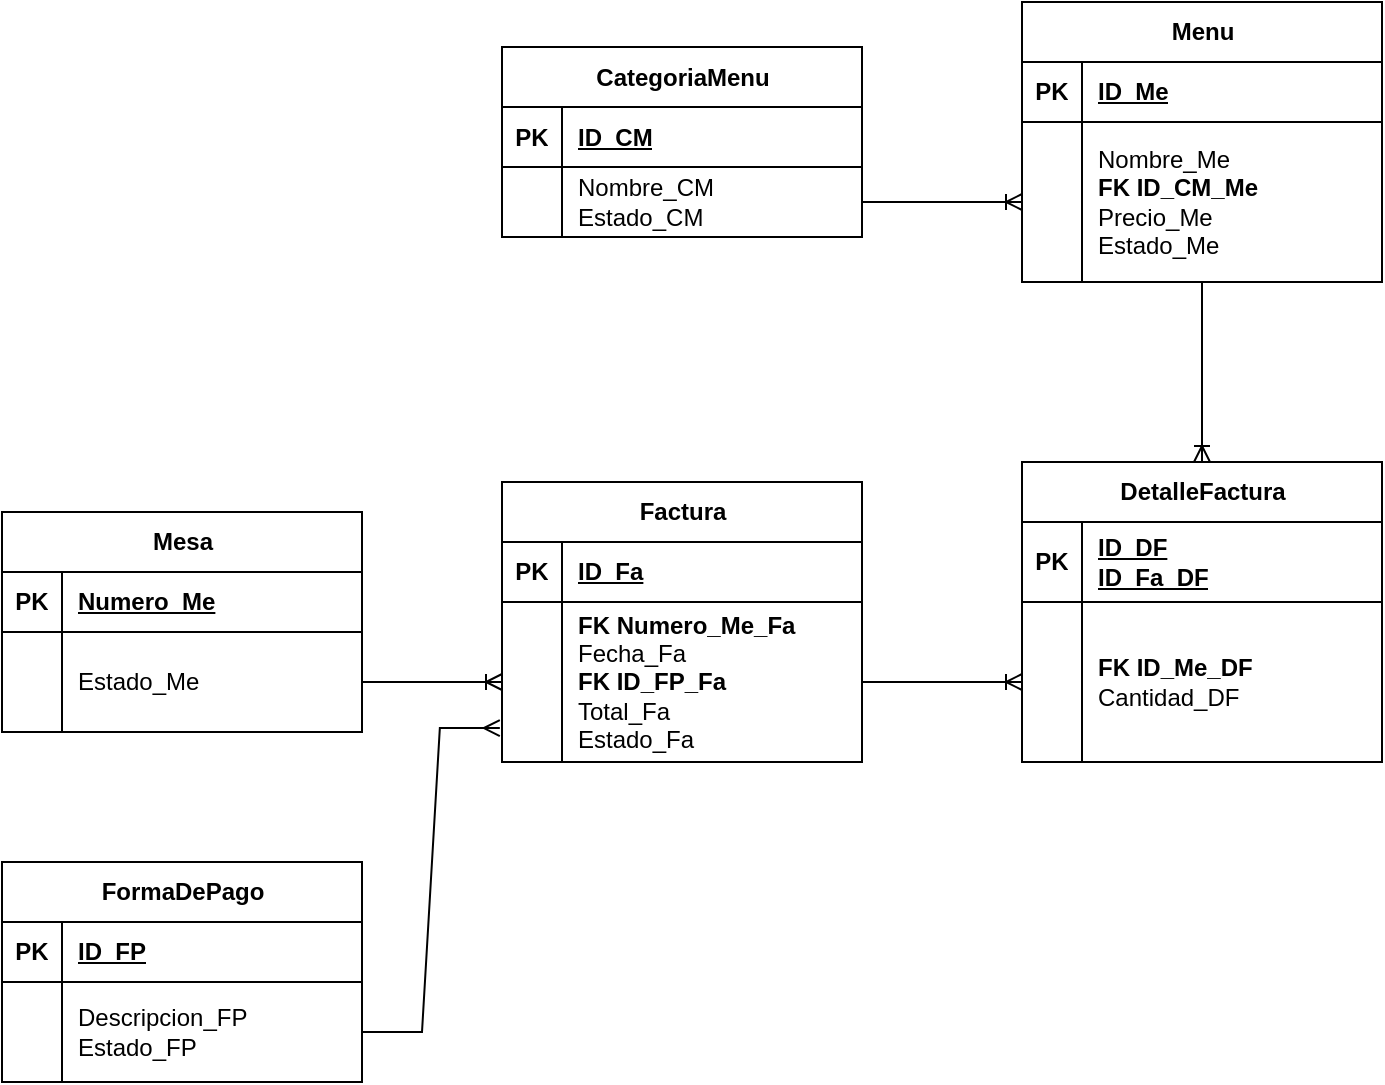 <mxfile version="24.6.4" type="device">
  <diagram name="Página-1" id="OLAJV2qHixesI835VgC8">
    <mxGraphModel dx="2501" dy="780" grid="1" gridSize="10" guides="1" tooltips="1" connect="1" arrows="1" fold="1" page="1" pageScale="1" pageWidth="827" pageHeight="1169" math="0" shadow="0">
      <root>
        <mxCell id="0" />
        <mxCell id="1" parent="0" />
        <mxCell id="FtpkiO0F2ioGwn3cDQ_S-1" value="Menu" style="shape=table;startSize=30;container=1;collapsible=1;childLayout=tableLayout;fixedRows=1;rowLines=0;fontStyle=1;align=center;resizeLast=1;html=1;" parent="1" vertex="1">
          <mxGeometry x="340" y="180" width="180" height="140" as="geometry" />
        </mxCell>
        <mxCell id="FtpkiO0F2ioGwn3cDQ_S-2" value="" style="shape=tableRow;horizontal=0;startSize=0;swimlaneHead=0;swimlaneBody=0;fillColor=none;collapsible=0;dropTarget=0;points=[[0,0.5],[1,0.5]];portConstraint=eastwest;top=0;left=0;right=0;bottom=1;" parent="FtpkiO0F2ioGwn3cDQ_S-1" vertex="1">
          <mxGeometry y="30" width="180" height="30" as="geometry" />
        </mxCell>
        <mxCell id="FtpkiO0F2ioGwn3cDQ_S-3" value="PK" style="shape=partialRectangle;connectable=0;fillColor=none;top=0;left=0;bottom=0;right=0;fontStyle=1;overflow=hidden;whiteSpace=wrap;html=1;" parent="FtpkiO0F2ioGwn3cDQ_S-2" vertex="1">
          <mxGeometry width="30" height="30" as="geometry">
            <mxRectangle width="30" height="30" as="alternateBounds" />
          </mxGeometry>
        </mxCell>
        <mxCell id="FtpkiO0F2ioGwn3cDQ_S-4" value="ID_Me" style="shape=partialRectangle;connectable=0;fillColor=none;top=0;left=0;bottom=0;right=0;align=left;spacingLeft=6;fontStyle=5;overflow=hidden;whiteSpace=wrap;html=1;" parent="FtpkiO0F2ioGwn3cDQ_S-2" vertex="1">
          <mxGeometry x="30" width="150" height="30" as="geometry">
            <mxRectangle width="150" height="30" as="alternateBounds" />
          </mxGeometry>
        </mxCell>
        <mxCell id="FtpkiO0F2ioGwn3cDQ_S-5" value="" style="shape=tableRow;horizontal=0;startSize=0;swimlaneHead=0;swimlaneBody=0;fillColor=none;collapsible=0;dropTarget=0;points=[[0,0.5],[1,0.5]];portConstraint=eastwest;top=0;left=0;right=0;bottom=0;" parent="FtpkiO0F2ioGwn3cDQ_S-1" vertex="1">
          <mxGeometry y="60" width="180" height="80" as="geometry" />
        </mxCell>
        <mxCell id="FtpkiO0F2ioGwn3cDQ_S-6" value="&amp;nbsp;" style="shape=partialRectangle;connectable=0;fillColor=none;top=0;left=0;bottom=0;right=0;editable=1;overflow=hidden;whiteSpace=wrap;html=1;" parent="FtpkiO0F2ioGwn3cDQ_S-5" vertex="1">
          <mxGeometry width="30" height="80" as="geometry">
            <mxRectangle width="30" height="80" as="alternateBounds" />
          </mxGeometry>
        </mxCell>
        <mxCell id="FtpkiO0F2ioGwn3cDQ_S-7" value="Nombre_Me&lt;div&gt;&lt;b&gt;FK ID_CM_Me&lt;/b&gt;&lt;/div&gt;&lt;div&gt;Precio_Me&lt;/div&gt;&lt;div&gt;Estado_Me&lt;/div&gt;" style="shape=partialRectangle;connectable=0;fillColor=none;top=0;left=0;bottom=0;right=0;align=left;spacingLeft=6;overflow=hidden;whiteSpace=wrap;html=1;" parent="FtpkiO0F2ioGwn3cDQ_S-5" vertex="1">
          <mxGeometry x="30" width="150" height="80" as="geometry">
            <mxRectangle width="150" height="80" as="alternateBounds" />
          </mxGeometry>
        </mxCell>
        <mxCell id="FtpkiO0F2ioGwn3cDQ_S-14" value="CategoriaMenu" style="shape=table;startSize=30;container=1;collapsible=1;childLayout=tableLayout;fixedRows=1;rowLines=0;fontStyle=1;align=center;resizeLast=1;html=1;" parent="1" vertex="1">
          <mxGeometry x="80" y="202.5" width="180" height="95" as="geometry" />
        </mxCell>
        <mxCell id="FtpkiO0F2ioGwn3cDQ_S-15" value="" style="shape=tableRow;horizontal=0;startSize=0;swimlaneHead=0;swimlaneBody=0;fillColor=none;collapsible=0;dropTarget=0;points=[[0,0.5],[1,0.5]];portConstraint=eastwest;top=0;left=0;right=0;bottom=1;" parent="FtpkiO0F2ioGwn3cDQ_S-14" vertex="1">
          <mxGeometry y="30" width="180" height="30" as="geometry" />
        </mxCell>
        <mxCell id="FtpkiO0F2ioGwn3cDQ_S-16" value="PK" style="shape=partialRectangle;connectable=0;fillColor=none;top=0;left=0;bottom=0;right=0;fontStyle=1;overflow=hidden;whiteSpace=wrap;html=1;" parent="FtpkiO0F2ioGwn3cDQ_S-15" vertex="1">
          <mxGeometry width="30" height="30" as="geometry">
            <mxRectangle width="30" height="30" as="alternateBounds" />
          </mxGeometry>
        </mxCell>
        <mxCell id="FtpkiO0F2ioGwn3cDQ_S-17" value="ID_CM" style="shape=partialRectangle;connectable=0;fillColor=none;top=0;left=0;bottom=0;right=0;align=left;spacingLeft=6;fontStyle=5;overflow=hidden;whiteSpace=wrap;html=1;" parent="FtpkiO0F2ioGwn3cDQ_S-15" vertex="1">
          <mxGeometry x="30" width="150" height="30" as="geometry">
            <mxRectangle width="150" height="30" as="alternateBounds" />
          </mxGeometry>
        </mxCell>
        <mxCell id="FtpkiO0F2ioGwn3cDQ_S-18" value="" style="shape=tableRow;horizontal=0;startSize=0;swimlaneHead=0;swimlaneBody=0;fillColor=none;collapsible=0;dropTarget=0;points=[[0,0.5],[1,0.5]];portConstraint=eastwest;top=0;left=0;right=0;bottom=0;" parent="FtpkiO0F2ioGwn3cDQ_S-14" vertex="1">
          <mxGeometry y="60" width="180" height="35" as="geometry" />
        </mxCell>
        <mxCell id="FtpkiO0F2ioGwn3cDQ_S-19" value="" style="shape=partialRectangle;connectable=0;fillColor=none;top=0;left=0;bottom=0;right=0;editable=1;overflow=hidden;whiteSpace=wrap;html=1;" parent="FtpkiO0F2ioGwn3cDQ_S-18" vertex="1">
          <mxGeometry width="30" height="35" as="geometry">
            <mxRectangle width="30" height="35" as="alternateBounds" />
          </mxGeometry>
        </mxCell>
        <mxCell id="FtpkiO0F2ioGwn3cDQ_S-20" value="Nombre_CM&lt;div&gt;Estado_CM&lt;/div&gt;" style="shape=partialRectangle;connectable=0;fillColor=none;top=0;left=0;bottom=0;right=0;align=left;spacingLeft=6;overflow=hidden;whiteSpace=wrap;html=1;" parent="FtpkiO0F2ioGwn3cDQ_S-18" vertex="1">
          <mxGeometry x="30" width="150" height="35" as="geometry">
            <mxRectangle width="150" height="35" as="alternateBounds" />
          </mxGeometry>
        </mxCell>
        <mxCell id="FtpkiO0F2ioGwn3cDQ_S-22" value="Factura" style="shape=table;startSize=30;container=1;collapsible=1;childLayout=tableLayout;fixedRows=1;rowLines=0;fontStyle=1;align=center;resizeLast=1;html=1;" parent="1" vertex="1">
          <mxGeometry x="80" y="420" width="180" height="140" as="geometry" />
        </mxCell>
        <mxCell id="FtpkiO0F2ioGwn3cDQ_S-23" value="" style="shape=tableRow;horizontal=0;startSize=0;swimlaneHead=0;swimlaneBody=0;fillColor=none;collapsible=0;dropTarget=0;points=[[0,0.5],[1,0.5]];portConstraint=eastwest;top=0;left=0;right=0;bottom=1;" parent="FtpkiO0F2ioGwn3cDQ_S-22" vertex="1">
          <mxGeometry y="30" width="180" height="30" as="geometry" />
        </mxCell>
        <mxCell id="FtpkiO0F2ioGwn3cDQ_S-24" value="PK" style="shape=partialRectangle;connectable=0;fillColor=none;top=0;left=0;bottom=0;right=0;fontStyle=1;overflow=hidden;whiteSpace=wrap;html=1;" parent="FtpkiO0F2ioGwn3cDQ_S-23" vertex="1">
          <mxGeometry width="30" height="30" as="geometry">
            <mxRectangle width="30" height="30" as="alternateBounds" />
          </mxGeometry>
        </mxCell>
        <mxCell id="FtpkiO0F2ioGwn3cDQ_S-25" value="ID_Fa" style="shape=partialRectangle;connectable=0;fillColor=none;top=0;left=0;bottom=0;right=0;align=left;spacingLeft=6;fontStyle=5;overflow=hidden;whiteSpace=wrap;html=1;" parent="FtpkiO0F2ioGwn3cDQ_S-23" vertex="1">
          <mxGeometry x="30" width="150" height="30" as="geometry">
            <mxRectangle width="150" height="30" as="alternateBounds" />
          </mxGeometry>
        </mxCell>
        <mxCell id="FtpkiO0F2ioGwn3cDQ_S-26" value="" style="shape=tableRow;horizontal=0;startSize=0;swimlaneHead=0;swimlaneBody=0;fillColor=none;collapsible=0;dropTarget=0;points=[[0,0.5],[1,0.5]];portConstraint=eastwest;top=0;left=0;right=0;bottom=0;" parent="FtpkiO0F2ioGwn3cDQ_S-22" vertex="1">
          <mxGeometry y="60" width="180" height="80" as="geometry" />
        </mxCell>
        <mxCell id="FtpkiO0F2ioGwn3cDQ_S-27" value="&amp;nbsp;" style="shape=partialRectangle;connectable=0;fillColor=none;top=0;left=0;bottom=0;right=0;editable=1;overflow=hidden;whiteSpace=wrap;html=1;" parent="FtpkiO0F2ioGwn3cDQ_S-26" vertex="1">
          <mxGeometry width="30" height="80" as="geometry">
            <mxRectangle width="30" height="80" as="alternateBounds" />
          </mxGeometry>
        </mxCell>
        <mxCell id="FtpkiO0F2ioGwn3cDQ_S-28" value="&lt;div&gt;&lt;b&gt;FK Numero_Me_Fa&lt;/b&gt;&lt;/div&gt;&lt;div&gt;Fecha_Fa&lt;/div&gt;&lt;b&gt;FK ID_FP_Fa&lt;/b&gt;&lt;div&gt;Total_Fa&lt;/div&gt;&lt;div&gt;Estado_Fa&lt;br&gt;&lt;/div&gt;" style="shape=partialRectangle;connectable=0;fillColor=none;top=0;left=0;bottom=0;right=0;align=left;spacingLeft=6;overflow=hidden;whiteSpace=wrap;html=1;" parent="FtpkiO0F2ioGwn3cDQ_S-26" vertex="1">
          <mxGeometry x="30" width="150" height="80" as="geometry">
            <mxRectangle width="150" height="80" as="alternateBounds" />
          </mxGeometry>
        </mxCell>
        <mxCell id="FtpkiO0F2ioGwn3cDQ_S-36" value="DetalleFactura" style="shape=table;startSize=30;container=1;collapsible=1;childLayout=tableLayout;fixedRows=1;rowLines=0;fontStyle=1;align=center;resizeLast=1;html=1;" parent="1" vertex="1">
          <mxGeometry x="340" y="410" width="180" height="150" as="geometry" />
        </mxCell>
        <mxCell id="FtpkiO0F2ioGwn3cDQ_S-37" value="" style="shape=tableRow;horizontal=0;startSize=0;swimlaneHead=0;swimlaneBody=0;fillColor=none;collapsible=0;dropTarget=0;points=[[0,0.5],[1,0.5]];portConstraint=eastwest;top=0;left=0;right=0;bottom=1;" parent="FtpkiO0F2ioGwn3cDQ_S-36" vertex="1">
          <mxGeometry y="30" width="180" height="40" as="geometry" />
        </mxCell>
        <mxCell id="FtpkiO0F2ioGwn3cDQ_S-38" value="PK" style="shape=partialRectangle;connectable=0;fillColor=none;top=0;left=0;bottom=0;right=0;fontStyle=1;overflow=hidden;whiteSpace=wrap;html=1;" parent="FtpkiO0F2ioGwn3cDQ_S-37" vertex="1">
          <mxGeometry width="30" height="40" as="geometry">
            <mxRectangle width="30" height="40" as="alternateBounds" />
          </mxGeometry>
        </mxCell>
        <mxCell id="FtpkiO0F2ioGwn3cDQ_S-39" value="&lt;div&gt;ID_DF&lt;/div&gt;ID_Fa_DF" style="shape=partialRectangle;connectable=0;fillColor=none;top=0;left=0;bottom=0;right=0;align=left;spacingLeft=6;fontStyle=5;overflow=hidden;whiteSpace=wrap;html=1;" parent="FtpkiO0F2ioGwn3cDQ_S-37" vertex="1">
          <mxGeometry x="30" width="150" height="40" as="geometry">
            <mxRectangle width="150" height="40" as="alternateBounds" />
          </mxGeometry>
        </mxCell>
        <mxCell id="FtpkiO0F2ioGwn3cDQ_S-40" value="" style="shape=tableRow;horizontal=0;startSize=0;swimlaneHead=0;swimlaneBody=0;fillColor=none;collapsible=0;dropTarget=0;points=[[0,0.5],[1,0.5]];portConstraint=eastwest;top=0;left=0;right=0;bottom=0;" parent="FtpkiO0F2ioGwn3cDQ_S-36" vertex="1">
          <mxGeometry y="70" width="180" height="80" as="geometry" />
        </mxCell>
        <mxCell id="FtpkiO0F2ioGwn3cDQ_S-41" value="&amp;nbsp;" style="shape=partialRectangle;connectable=0;fillColor=none;top=0;left=0;bottom=0;right=0;editable=1;overflow=hidden;whiteSpace=wrap;html=1;" parent="FtpkiO0F2ioGwn3cDQ_S-40" vertex="1">
          <mxGeometry width="30" height="80" as="geometry">
            <mxRectangle width="30" height="80" as="alternateBounds" />
          </mxGeometry>
        </mxCell>
        <mxCell id="FtpkiO0F2ioGwn3cDQ_S-42" value="&lt;div&gt;&lt;b&gt;FK ID_Me_DF&lt;/b&gt;&lt;/div&gt;&lt;div&gt;&lt;span style=&quot;background-color: initial;&quot;&gt;Cantidad_DF&lt;/span&gt;&lt;br&gt;&lt;/div&gt;" style="shape=partialRectangle;connectable=0;fillColor=none;top=0;left=0;bottom=0;right=0;align=left;spacingLeft=6;overflow=hidden;whiteSpace=wrap;html=1;" parent="FtpkiO0F2ioGwn3cDQ_S-40" vertex="1">
          <mxGeometry x="30" width="150" height="80" as="geometry">
            <mxRectangle width="150" height="80" as="alternateBounds" />
          </mxGeometry>
        </mxCell>
        <mxCell id="FtpkiO0F2ioGwn3cDQ_S-43" value="Mesa" style="shape=table;startSize=30;container=1;collapsible=1;childLayout=tableLayout;fixedRows=1;rowLines=0;fontStyle=1;align=center;resizeLast=1;html=1;" parent="1" vertex="1">
          <mxGeometry x="-170" y="435" width="180" height="110" as="geometry" />
        </mxCell>
        <mxCell id="FtpkiO0F2ioGwn3cDQ_S-44" value="" style="shape=tableRow;horizontal=0;startSize=0;swimlaneHead=0;swimlaneBody=0;fillColor=none;collapsible=0;dropTarget=0;points=[[0,0.5],[1,0.5]];portConstraint=eastwest;top=0;left=0;right=0;bottom=1;" parent="FtpkiO0F2ioGwn3cDQ_S-43" vertex="1">
          <mxGeometry y="30" width="180" height="30" as="geometry" />
        </mxCell>
        <mxCell id="FtpkiO0F2ioGwn3cDQ_S-45" value="PK" style="shape=partialRectangle;connectable=0;fillColor=none;top=0;left=0;bottom=0;right=0;fontStyle=1;overflow=hidden;whiteSpace=wrap;html=1;" parent="FtpkiO0F2ioGwn3cDQ_S-44" vertex="1">
          <mxGeometry width="30" height="30" as="geometry">
            <mxRectangle width="30" height="30" as="alternateBounds" />
          </mxGeometry>
        </mxCell>
        <mxCell id="FtpkiO0F2ioGwn3cDQ_S-46" value="Numero_Me" style="shape=partialRectangle;connectable=0;fillColor=none;top=0;left=0;bottom=0;right=0;align=left;spacingLeft=6;fontStyle=5;overflow=hidden;whiteSpace=wrap;html=1;" parent="FtpkiO0F2ioGwn3cDQ_S-44" vertex="1">
          <mxGeometry x="30" width="150" height="30" as="geometry">
            <mxRectangle width="150" height="30" as="alternateBounds" />
          </mxGeometry>
        </mxCell>
        <mxCell id="FtpkiO0F2ioGwn3cDQ_S-47" value="" style="shape=tableRow;horizontal=0;startSize=0;swimlaneHead=0;swimlaneBody=0;fillColor=none;collapsible=0;dropTarget=0;points=[[0,0.5],[1,0.5]];portConstraint=eastwest;top=0;left=0;right=0;bottom=0;" parent="FtpkiO0F2ioGwn3cDQ_S-43" vertex="1">
          <mxGeometry y="60" width="180" height="50" as="geometry" />
        </mxCell>
        <mxCell id="FtpkiO0F2ioGwn3cDQ_S-48" value="&amp;nbsp;" style="shape=partialRectangle;connectable=0;fillColor=none;top=0;left=0;bottom=0;right=0;editable=1;overflow=hidden;whiteSpace=wrap;html=1;" parent="FtpkiO0F2ioGwn3cDQ_S-47" vertex="1">
          <mxGeometry width="30" height="50" as="geometry">
            <mxRectangle width="30" height="50" as="alternateBounds" />
          </mxGeometry>
        </mxCell>
        <mxCell id="FtpkiO0F2ioGwn3cDQ_S-49" value="&lt;div&gt;Estado_Me&lt;br&gt;&lt;/div&gt;" style="shape=partialRectangle;connectable=0;fillColor=none;top=0;left=0;bottom=0;right=0;align=left;spacingLeft=6;overflow=hidden;whiteSpace=wrap;html=1;" parent="FtpkiO0F2ioGwn3cDQ_S-47" vertex="1">
          <mxGeometry x="30" width="150" height="50" as="geometry">
            <mxRectangle width="150" height="50" as="alternateBounds" />
          </mxGeometry>
        </mxCell>
        <mxCell id="FtpkiO0F2ioGwn3cDQ_S-50" value="" style="fontSize=12;html=1;endArrow=ERoneToMany;rounded=0;entryX=0.5;entryY=0;entryDx=0;entryDy=0;" parent="1" target="FtpkiO0F2ioGwn3cDQ_S-36" edge="1">
          <mxGeometry width="100" height="100" relative="1" as="geometry">
            <mxPoint x="430" y="320" as="sourcePoint" />
            <mxPoint x="630" y="370" as="targetPoint" />
          </mxGeometry>
        </mxCell>
        <mxCell id="FtpkiO0F2ioGwn3cDQ_S-51" value="" style="edgeStyle=entityRelationEdgeStyle;fontSize=12;html=1;endArrow=ERoneToMany;rounded=0;exitX=1;exitY=0.5;exitDx=0;exitDy=0;entryX=0;entryY=0.5;entryDx=0;entryDy=0;" parent="1" source="FtpkiO0F2ioGwn3cDQ_S-26" target="FtpkiO0F2ioGwn3cDQ_S-40" edge="1">
          <mxGeometry width="100" height="100" relative="1" as="geometry">
            <mxPoint x="360" y="370" as="sourcePoint" />
            <mxPoint x="460" y="270" as="targetPoint" />
          </mxGeometry>
        </mxCell>
        <mxCell id="FtpkiO0F2ioGwn3cDQ_S-52" value="" style="edgeStyle=entityRelationEdgeStyle;fontSize=12;html=1;endArrow=ERoneToMany;rounded=0;entryX=0;entryY=0.5;entryDx=0;entryDy=0;exitX=1;exitY=0.5;exitDx=0;exitDy=0;" parent="1" source="FtpkiO0F2ioGwn3cDQ_S-47" target="FtpkiO0F2ioGwn3cDQ_S-26" edge="1">
          <mxGeometry width="100" height="100" relative="1" as="geometry">
            <mxPoint x="610" y="525" as="sourcePoint" />
            <mxPoint x="460" y="270" as="targetPoint" />
          </mxGeometry>
        </mxCell>
        <mxCell id="FtpkiO0F2ioGwn3cDQ_S-54" value="FormaDePago" style="shape=table;startSize=30;container=1;collapsible=1;childLayout=tableLayout;fixedRows=1;rowLines=0;fontStyle=1;align=center;resizeLast=1;html=1;" parent="1" vertex="1">
          <mxGeometry x="-170" y="610" width="180" height="110" as="geometry" />
        </mxCell>
        <mxCell id="FtpkiO0F2ioGwn3cDQ_S-55" value="" style="shape=tableRow;horizontal=0;startSize=0;swimlaneHead=0;swimlaneBody=0;fillColor=none;collapsible=0;dropTarget=0;points=[[0,0.5],[1,0.5]];portConstraint=eastwest;top=0;left=0;right=0;bottom=1;" parent="FtpkiO0F2ioGwn3cDQ_S-54" vertex="1">
          <mxGeometry y="30" width="180" height="30" as="geometry" />
        </mxCell>
        <mxCell id="FtpkiO0F2ioGwn3cDQ_S-56" value="PK" style="shape=partialRectangle;connectable=0;fillColor=none;top=0;left=0;bottom=0;right=0;fontStyle=1;overflow=hidden;whiteSpace=wrap;html=1;" parent="FtpkiO0F2ioGwn3cDQ_S-55" vertex="1">
          <mxGeometry width="30" height="30" as="geometry">
            <mxRectangle width="30" height="30" as="alternateBounds" />
          </mxGeometry>
        </mxCell>
        <mxCell id="FtpkiO0F2ioGwn3cDQ_S-57" value="ID_FP" style="shape=partialRectangle;connectable=0;fillColor=none;top=0;left=0;bottom=0;right=0;align=left;spacingLeft=6;fontStyle=5;overflow=hidden;whiteSpace=wrap;html=1;" parent="FtpkiO0F2ioGwn3cDQ_S-55" vertex="1">
          <mxGeometry x="30" width="150" height="30" as="geometry">
            <mxRectangle width="150" height="30" as="alternateBounds" />
          </mxGeometry>
        </mxCell>
        <mxCell id="FtpkiO0F2ioGwn3cDQ_S-58" value="" style="shape=tableRow;horizontal=0;startSize=0;swimlaneHead=0;swimlaneBody=0;fillColor=none;collapsible=0;dropTarget=0;points=[[0,0.5],[1,0.5]];portConstraint=eastwest;top=0;left=0;right=0;bottom=0;" parent="FtpkiO0F2ioGwn3cDQ_S-54" vertex="1">
          <mxGeometry y="60" width="180" height="50" as="geometry" />
        </mxCell>
        <mxCell id="FtpkiO0F2ioGwn3cDQ_S-59" value="&amp;nbsp;" style="shape=partialRectangle;connectable=0;fillColor=none;top=0;left=0;bottom=0;right=0;editable=1;overflow=hidden;whiteSpace=wrap;html=1;" parent="FtpkiO0F2ioGwn3cDQ_S-58" vertex="1">
          <mxGeometry width="30" height="50" as="geometry">
            <mxRectangle width="30" height="50" as="alternateBounds" />
          </mxGeometry>
        </mxCell>
        <mxCell id="FtpkiO0F2ioGwn3cDQ_S-60" value="Descripcion_FP&lt;div&gt;Estado_FP&lt;br&gt;&lt;/div&gt;" style="shape=partialRectangle;connectable=0;fillColor=none;top=0;left=0;bottom=0;right=0;align=left;spacingLeft=6;overflow=hidden;whiteSpace=wrap;html=1;" parent="FtpkiO0F2ioGwn3cDQ_S-58" vertex="1">
          <mxGeometry x="30" width="150" height="50" as="geometry">
            <mxRectangle width="150" height="50" as="alternateBounds" />
          </mxGeometry>
        </mxCell>
        <mxCell id="FtpkiO0F2ioGwn3cDQ_S-61" value="" style="edgeStyle=entityRelationEdgeStyle;fontSize=12;html=1;endArrow=ERmany;rounded=0;exitX=1;exitY=0.5;exitDx=0;exitDy=0;entryX=-0.006;entryY=0.788;entryDx=0;entryDy=0;entryPerimeter=0;" parent="1" source="FtpkiO0F2ioGwn3cDQ_S-58" target="FtpkiO0F2ioGwn3cDQ_S-26" edge="1">
          <mxGeometry width="100" height="100" relative="1" as="geometry">
            <mxPoint x="150" y="750" as="sourcePoint" />
            <mxPoint x="230" y="620" as="targetPoint" />
          </mxGeometry>
        </mxCell>
        <mxCell id="MSAP2jPlH3ly_ObIJ7rr-1" value="" style="edgeStyle=entityRelationEdgeStyle;fontSize=12;html=1;endArrow=ERoneToMany;rounded=0;exitX=1;exitY=0.5;exitDx=0;exitDy=0;entryX=0;entryY=0.5;entryDx=0;entryDy=0;" parent="1" source="FtpkiO0F2ioGwn3cDQ_S-18" target="FtpkiO0F2ioGwn3cDQ_S-5" edge="1">
          <mxGeometry width="100" height="100" relative="1" as="geometry">
            <mxPoint x="280" y="540" as="sourcePoint" />
            <mxPoint x="290" y="330" as="targetPoint" />
          </mxGeometry>
        </mxCell>
      </root>
    </mxGraphModel>
  </diagram>
</mxfile>
